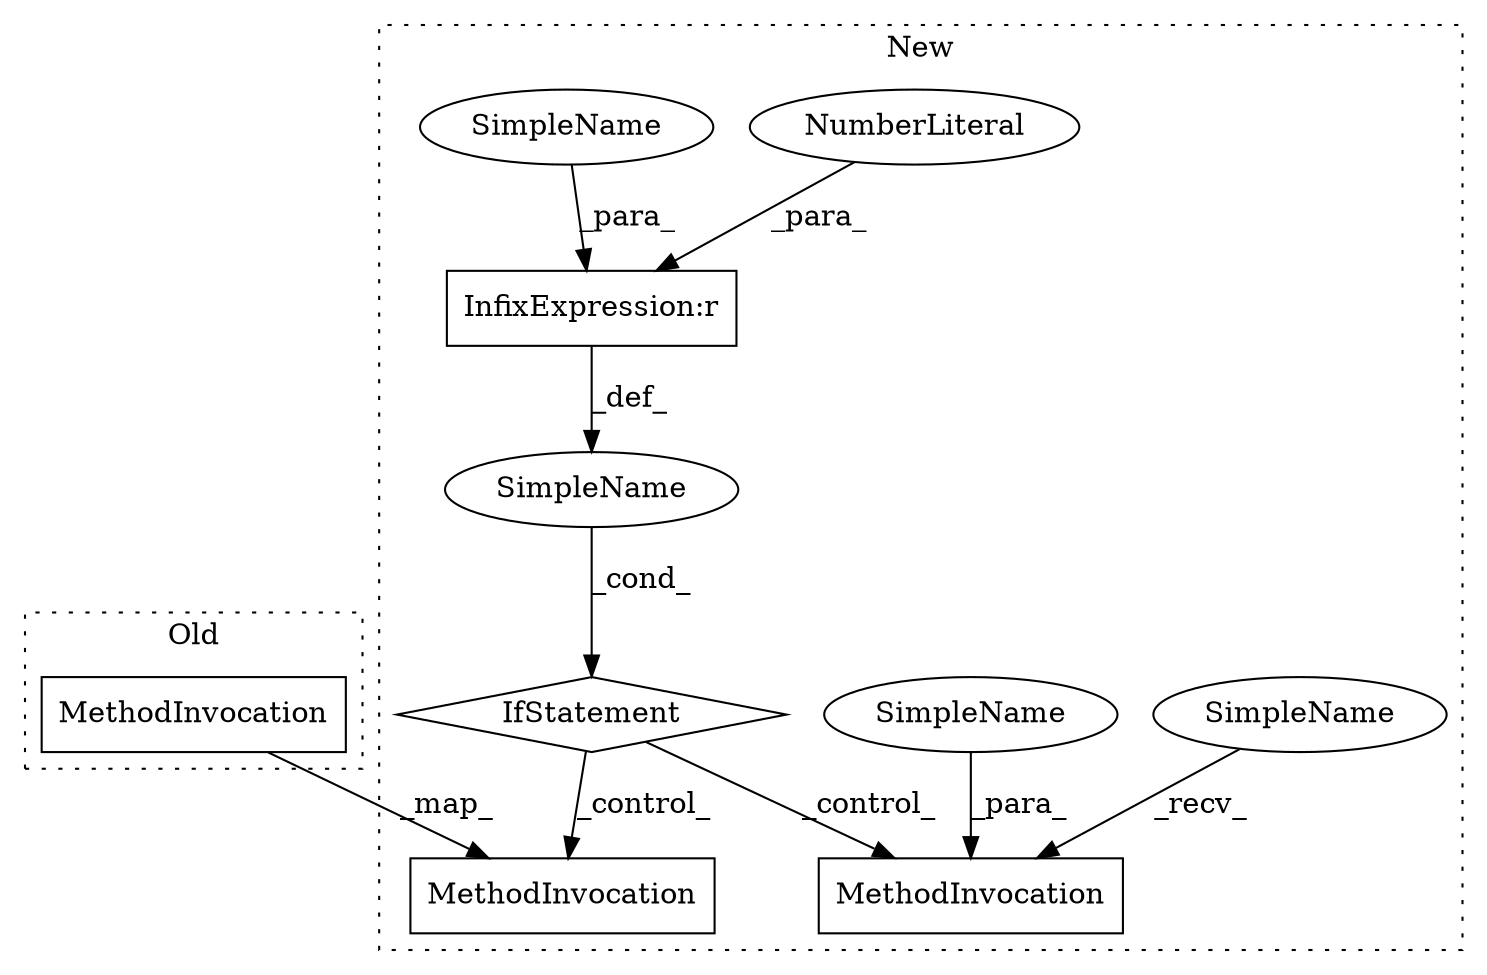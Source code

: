 digraph G {
subgraph cluster0 {
2 [label="MethodInvocation" a="32" s="5934,6018" l="7,1" shape="box"];
label = "Old";
style="dotted";
}
subgraph cluster1 {
1 [label="IfStatement" a="25" s="5835,5865" l="4,2" shape="diamond"];
3 [label="MethodInvocation" a="32" s="6026,6074" l="7,1" shape="box"];
4 [label="MethodInvocation" a="32" s="5895,5981" l="7,1" shape="box"];
5 [label="NumberLiteral" a="34" s="5864" l="1" shape="ellipse"];
6 [label="SimpleName" a="42" s="6008" l="17" shape="ellipse"];
7 [label="SimpleName" a="42" s="" l="" shape="ellipse"];
8 [label="SimpleName" a="42" s="" l="" shape="ellipse"];
9 [label="SimpleName" a="42" s="" l="" shape="ellipse"];
10 [label="InfixExpression:r" a="27" s="5861" l="3" shape="box"];
label = "New";
style="dotted";
}
1 -> 3 [label="_control_"];
1 -> 4 [label="_control_"];
2 -> 4 [label="_map_"];
5 -> 10 [label="_para_"];
6 -> 3 [label="_recv_"];
7 -> 1 [label="_cond_"];
8 -> 3 [label="_para_"];
9 -> 10 [label="_para_"];
10 -> 7 [label="_def_"];
}